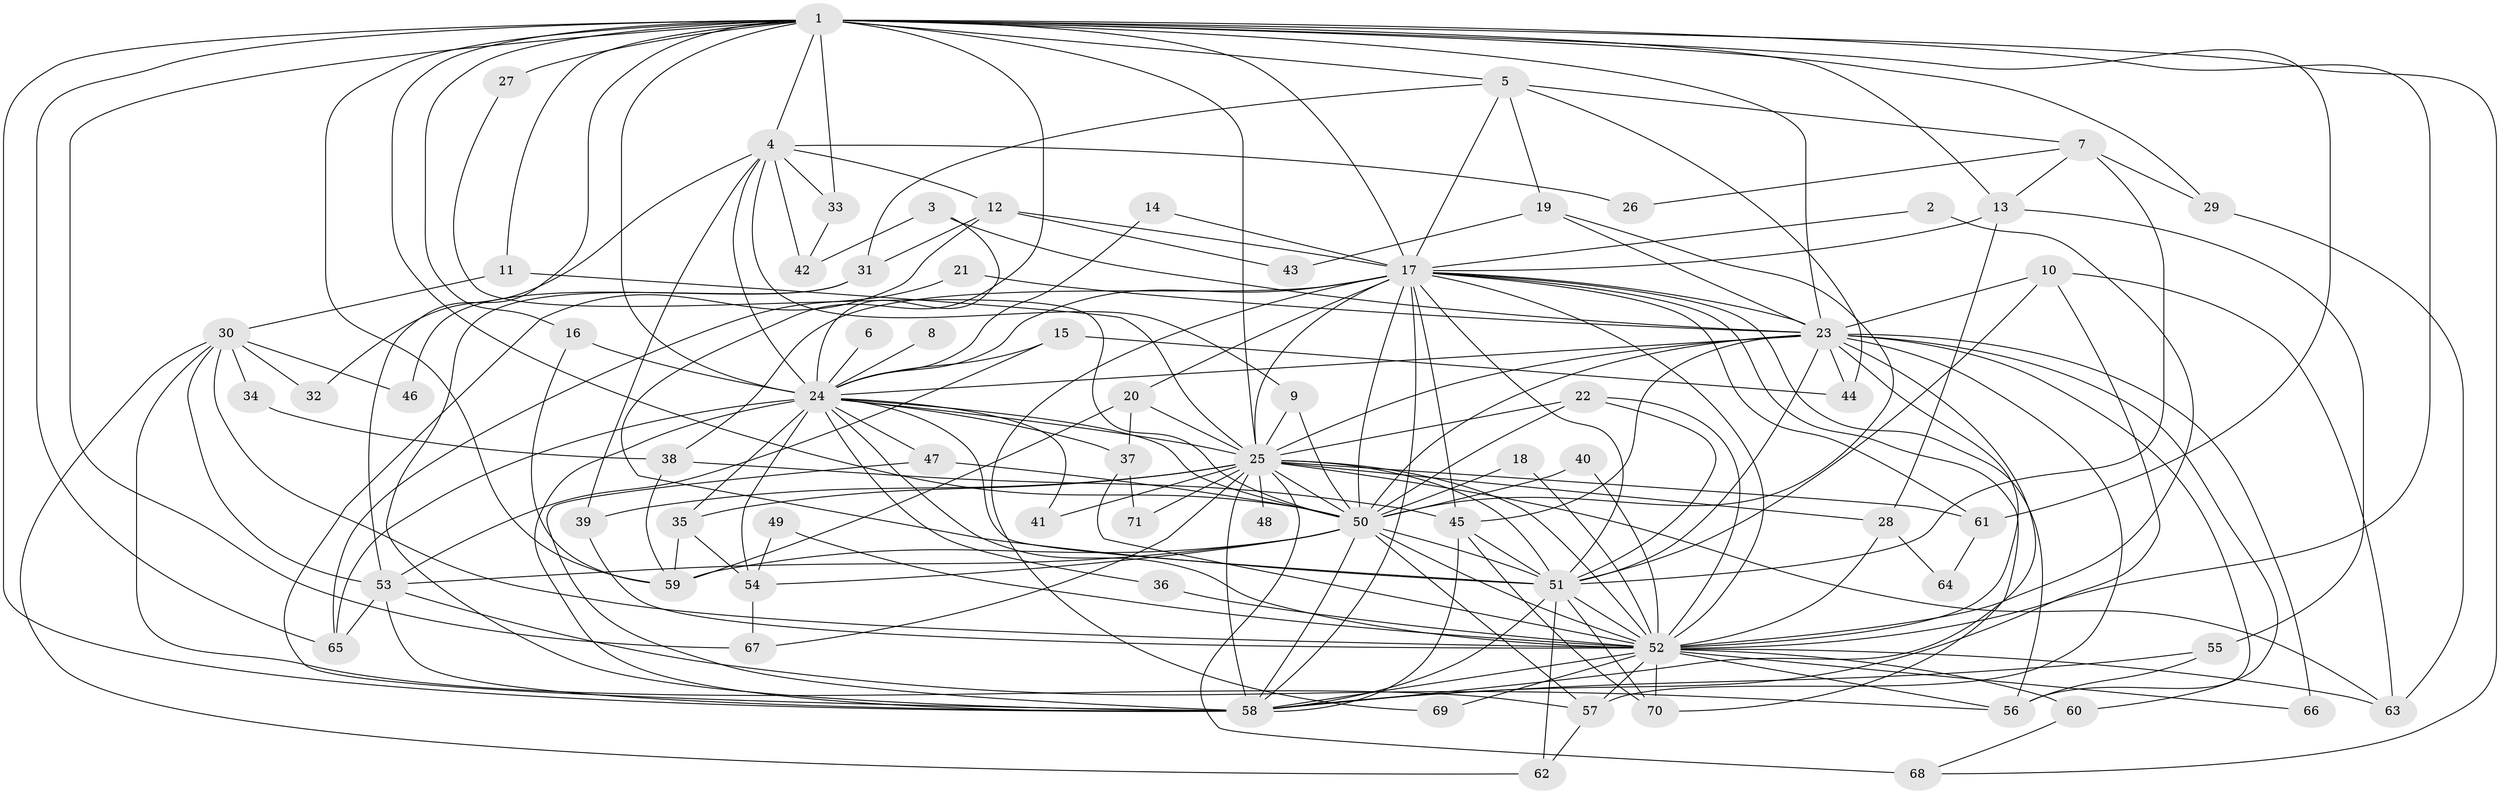 // original degree distribution, {32: 0.0070921985815602835, 28: 0.0070921985815602835, 17: 0.0070921985815602835, 25: 0.0070921985815602835, 30: 0.0070921985815602835, 21: 0.014184397163120567, 24: 0.0070921985815602835, 29: 0.0070921985815602835, 16: 0.0070921985815602835, 10: 0.0070921985815602835, 5: 0.06382978723404255, 6: 0.028368794326241134, 4: 0.07801418439716312, 3: 0.1702127659574468, 2: 0.5673758865248227, 8: 0.014184397163120567}
// Generated by graph-tools (version 1.1) at 2025/01/03/09/25 03:01:32]
// undirected, 71 vertices, 194 edges
graph export_dot {
graph [start="1"]
  node [color=gray90,style=filled];
  1;
  2;
  3;
  4;
  5;
  6;
  7;
  8;
  9;
  10;
  11;
  12;
  13;
  14;
  15;
  16;
  17;
  18;
  19;
  20;
  21;
  22;
  23;
  24;
  25;
  26;
  27;
  28;
  29;
  30;
  31;
  32;
  33;
  34;
  35;
  36;
  37;
  38;
  39;
  40;
  41;
  42;
  43;
  44;
  45;
  46;
  47;
  48;
  49;
  50;
  51;
  52;
  53;
  54;
  55;
  56;
  57;
  58;
  59;
  60;
  61;
  62;
  63;
  64;
  65;
  66;
  67;
  68;
  69;
  70;
  71;
  1 -- 4 [weight=1.0];
  1 -- 5 [weight=1.0];
  1 -- 11 [weight=1.0];
  1 -- 13 [weight=1.0];
  1 -- 16 [weight=1.0];
  1 -- 17 [weight=2.0];
  1 -- 23 [weight=3.0];
  1 -- 24 [weight=4.0];
  1 -- 25 [weight=2.0];
  1 -- 27 [weight=2.0];
  1 -- 29 [weight=2.0];
  1 -- 33 [weight=1.0];
  1 -- 50 [weight=4.0];
  1 -- 51 [weight=3.0];
  1 -- 52 [weight=3.0];
  1 -- 53 [weight=1.0];
  1 -- 58 [weight=3.0];
  1 -- 59 [weight=1.0];
  1 -- 61 [weight=1.0];
  1 -- 65 [weight=1.0];
  1 -- 67 [weight=1.0];
  1 -- 68 [weight=1.0];
  2 -- 17 [weight=1.0];
  2 -- 52 [weight=1.0];
  3 -- 23 [weight=1.0];
  3 -- 24 [weight=1.0];
  3 -- 42 [weight=1.0];
  4 -- 9 [weight=1.0];
  4 -- 12 [weight=1.0];
  4 -- 24 [weight=2.0];
  4 -- 26 [weight=1.0];
  4 -- 32 [weight=1.0];
  4 -- 33 [weight=1.0];
  4 -- 39 [weight=1.0];
  4 -- 42 [weight=1.0];
  5 -- 7 [weight=1.0];
  5 -- 17 [weight=1.0];
  5 -- 19 [weight=1.0];
  5 -- 31 [weight=1.0];
  5 -- 44 [weight=1.0];
  6 -- 24 [weight=1.0];
  7 -- 13 [weight=1.0];
  7 -- 26 [weight=1.0];
  7 -- 29 [weight=1.0];
  7 -- 51 [weight=2.0];
  8 -- 24 [weight=1.0];
  9 -- 25 [weight=1.0];
  9 -- 50 [weight=1.0];
  10 -- 23 [weight=1.0];
  10 -- 51 [weight=1.0];
  10 -- 58 [weight=1.0];
  10 -- 63 [weight=1.0];
  11 -- 25 [weight=1.0];
  11 -- 30 [weight=1.0];
  12 -- 17 [weight=1.0];
  12 -- 31 [weight=1.0];
  12 -- 43 [weight=2.0];
  12 -- 58 [weight=1.0];
  13 -- 17 [weight=1.0];
  13 -- 28 [weight=1.0];
  13 -- 55 [weight=1.0];
  14 -- 17 [weight=1.0];
  14 -- 24 [weight=1.0];
  15 -- 24 [weight=1.0];
  15 -- 44 [weight=1.0];
  15 -- 53 [weight=1.0];
  16 -- 24 [weight=1.0];
  16 -- 59 [weight=1.0];
  17 -- 20 [weight=1.0];
  17 -- 23 [weight=2.0];
  17 -- 24 [weight=1.0];
  17 -- 25 [weight=1.0];
  17 -- 38 [weight=1.0];
  17 -- 45 [weight=1.0];
  17 -- 50 [weight=1.0];
  17 -- 51 [weight=1.0];
  17 -- 52 [weight=1.0];
  17 -- 56 [weight=1.0];
  17 -- 58 [weight=3.0];
  17 -- 61 [weight=1.0];
  17 -- 69 [weight=1.0];
  17 -- 70 [weight=1.0];
  18 -- 50 [weight=1.0];
  18 -- 52 [weight=1.0];
  19 -- 23 [weight=1.0];
  19 -- 43 [weight=1.0];
  19 -- 50 [weight=1.0];
  20 -- 25 [weight=3.0];
  20 -- 37 [weight=1.0];
  20 -- 59 [weight=1.0];
  21 -- 23 [weight=1.0];
  21 -- 65 [weight=1.0];
  22 -- 25 [weight=2.0];
  22 -- 50 [weight=1.0];
  22 -- 51 [weight=1.0];
  22 -- 52 [weight=1.0];
  23 -- 24 [weight=1.0];
  23 -- 25 [weight=1.0];
  23 -- 44 [weight=1.0];
  23 -- 45 [weight=1.0];
  23 -- 50 [weight=1.0];
  23 -- 51 [weight=1.0];
  23 -- 52 [weight=1.0];
  23 -- 56 [weight=1.0];
  23 -- 57 [weight=1.0];
  23 -- 58 [weight=1.0];
  23 -- 60 [weight=1.0];
  23 -- 66 [weight=1.0];
  24 -- 25 [weight=1.0];
  24 -- 35 [weight=1.0];
  24 -- 36 [weight=1.0];
  24 -- 37 [weight=1.0];
  24 -- 41 [weight=1.0];
  24 -- 47 [weight=1.0];
  24 -- 50 [weight=1.0];
  24 -- 51 [weight=1.0];
  24 -- 52 [weight=1.0];
  24 -- 54 [weight=1.0];
  24 -- 58 [weight=1.0];
  24 -- 65 [weight=2.0];
  25 -- 28 [weight=2.0];
  25 -- 35 [weight=1.0];
  25 -- 39 [weight=1.0];
  25 -- 41 [weight=1.0];
  25 -- 48 [weight=1.0];
  25 -- 50 [weight=1.0];
  25 -- 51 [weight=1.0];
  25 -- 52 [weight=1.0];
  25 -- 58 [weight=3.0];
  25 -- 61 [weight=1.0];
  25 -- 63 [weight=1.0];
  25 -- 67 [weight=1.0];
  25 -- 68 [weight=2.0];
  25 -- 71 [weight=1.0];
  27 -- 50 [weight=1.0];
  28 -- 52 [weight=2.0];
  28 -- 64 [weight=1.0];
  29 -- 63 [weight=1.0];
  30 -- 32 [weight=1.0];
  30 -- 34 [weight=1.0];
  30 -- 46 [weight=1.0];
  30 -- 52 [weight=1.0];
  30 -- 53 [weight=1.0];
  30 -- 57 [weight=1.0];
  30 -- 62 [weight=1.0];
  31 -- 46 [weight=1.0];
  31 -- 58 [weight=1.0];
  33 -- 42 [weight=1.0];
  34 -- 38 [weight=1.0];
  35 -- 54 [weight=1.0];
  35 -- 59 [weight=1.0];
  36 -- 52 [weight=1.0];
  37 -- 52 [weight=1.0];
  37 -- 71 [weight=1.0];
  38 -- 45 [weight=1.0];
  38 -- 59 [weight=1.0];
  39 -- 52 [weight=1.0];
  40 -- 50 [weight=1.0];
  40 -- 52 [weight=1.0];
  45 -- 51 [weight=1.0];
  45 -- 58 [weight=1.0];
  45 -- 70 [weight=1.0];
  47 -- 50 [weight=1.0];
  47 -- 58 [weight=1.0];
  49 -- 52 [weight=1.0];
  49 -- 54 [weight=1.0];
  50 -- 51 [weight=1.0];
  50 -- 52 [weight=2.0];
  50 -- 53 [weight=2.0];
  50 -- 54 [weight=1.0];
  50 -- 57 [weight=1.0];
  50 -- 58 [weight=1.0];
  50 -- 59 [weight=1.0];
  51 -- 52 [weight=1.0];
  51 -- 58 [weight=1.0];
  51 -- 62 [weight=1.0];
  51 -- 70 [weight=1.0];
  52 -- 56 [weight=1.0];
  52 -- 57 [weight=1.0];
  52 -- 58 [weight=1.0];
  52 -- 60 [weight=1.0];
  52 -- 63 [weight=1.0];
  52 -- 66 [weight=1.0];
  52 -- 69 [weight=1.0];
  52 -- 70 [weight=1.0];
  53 -- 56 [weight=1.0];
  53 -- 58 [weight=1.0];
  53 -- 65 [weight=1.0];
  54 -- 67 [weight=1.0];
  55 -- 56 [weight=1.0];
  55 -- 58 [weight=1.0];
  57 -- 62 [weight=1.0];
  60 -- 68 [weight=1.0];
  61 -- 64 [weight=1.0];
}
